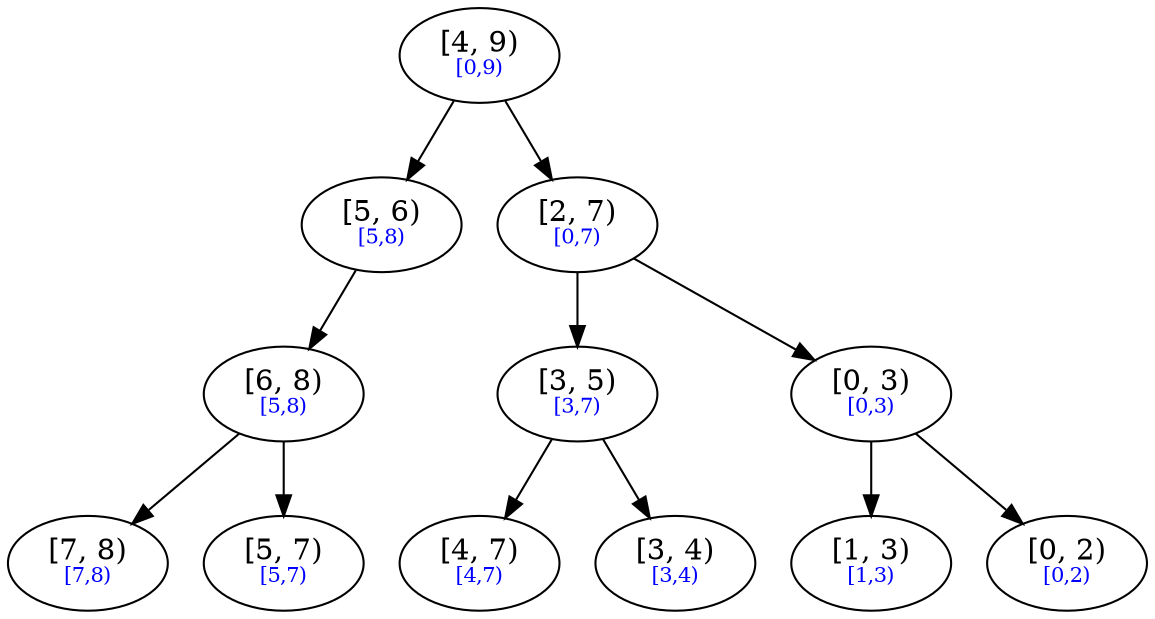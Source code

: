 digraph {
  ni49 [label="i49" pos="4.0,3.0!" label=<[4, 9)<br/><font point-size="10" color="blue">[0,9)</font>>]
  ni56 [label="i56" pos="8.0,2.0!" label=<[5, 6)<br/><font point-size="10" color="blue">[5,8)</font>>]
  ni68 [label="i68" pos="10.0,1.0!" label=<[6, 8)<br/><font point-size="10" color="blue">[5,8)</font>>]
  ni78 [label="i78" pos="11.0,0.0!" label=<[7, 8)<br/><font point-size="10" color="blue">[7,8)</font>>]
  ni57 [label="i57" pos="9.0,0.0!" label=<[5, 7)<br/><font point-size="10" color="blue">[5,7)</font>>]
  ni27 [label="i27" pos="0.0,2.0!" label=<[2, 7)<br/><font point-size="10" color="blue">[0,7)</font>>]
  ni35 [label="i35" pos="2.0,1.0!" label=<[3, 5)<br/><font point-size="10" color="blue">[3,7)</font>>]
  ni47 [label="i47" pos="3.0,0.0!" label=<[4, 7)<br/><font point-size="10" color="blue">[4,7)</font>>]
  ni34 [label="i34" pos="1.0,0.0!" label=<[3, 4)<br/><font point-size="10" color="blue">[3,4)</font>>]
  ni03 [label="i03" pos="-2.0,1.0!" label=<[0, 3)<br/><font point-size="10" color="blue">[0,3)</font>>]
  ni13 [label="i13" pos="-1.0,0.0!" label=<[1, 3)<br/><font point-size="10" color="blue">[1,3)</font>>]
  ni02 [label="i02" pos="-3.0,0.0!" label=<[0, 2)<br/><font point-size="10" color="blue">[0,2)</font>>]
  ni49 -> ni56 
  ni56 -> ni68 
  ni68 -> ni78 
  ni68 -> ni57 
  ni49 -> ni27 
  ni27 -> ni35 
  ni35 -> ni47 
  ni35 -> ni34 
  ni27 -> ni03 
  ni03 -> ni13 
  ni03 -> ni02 
}